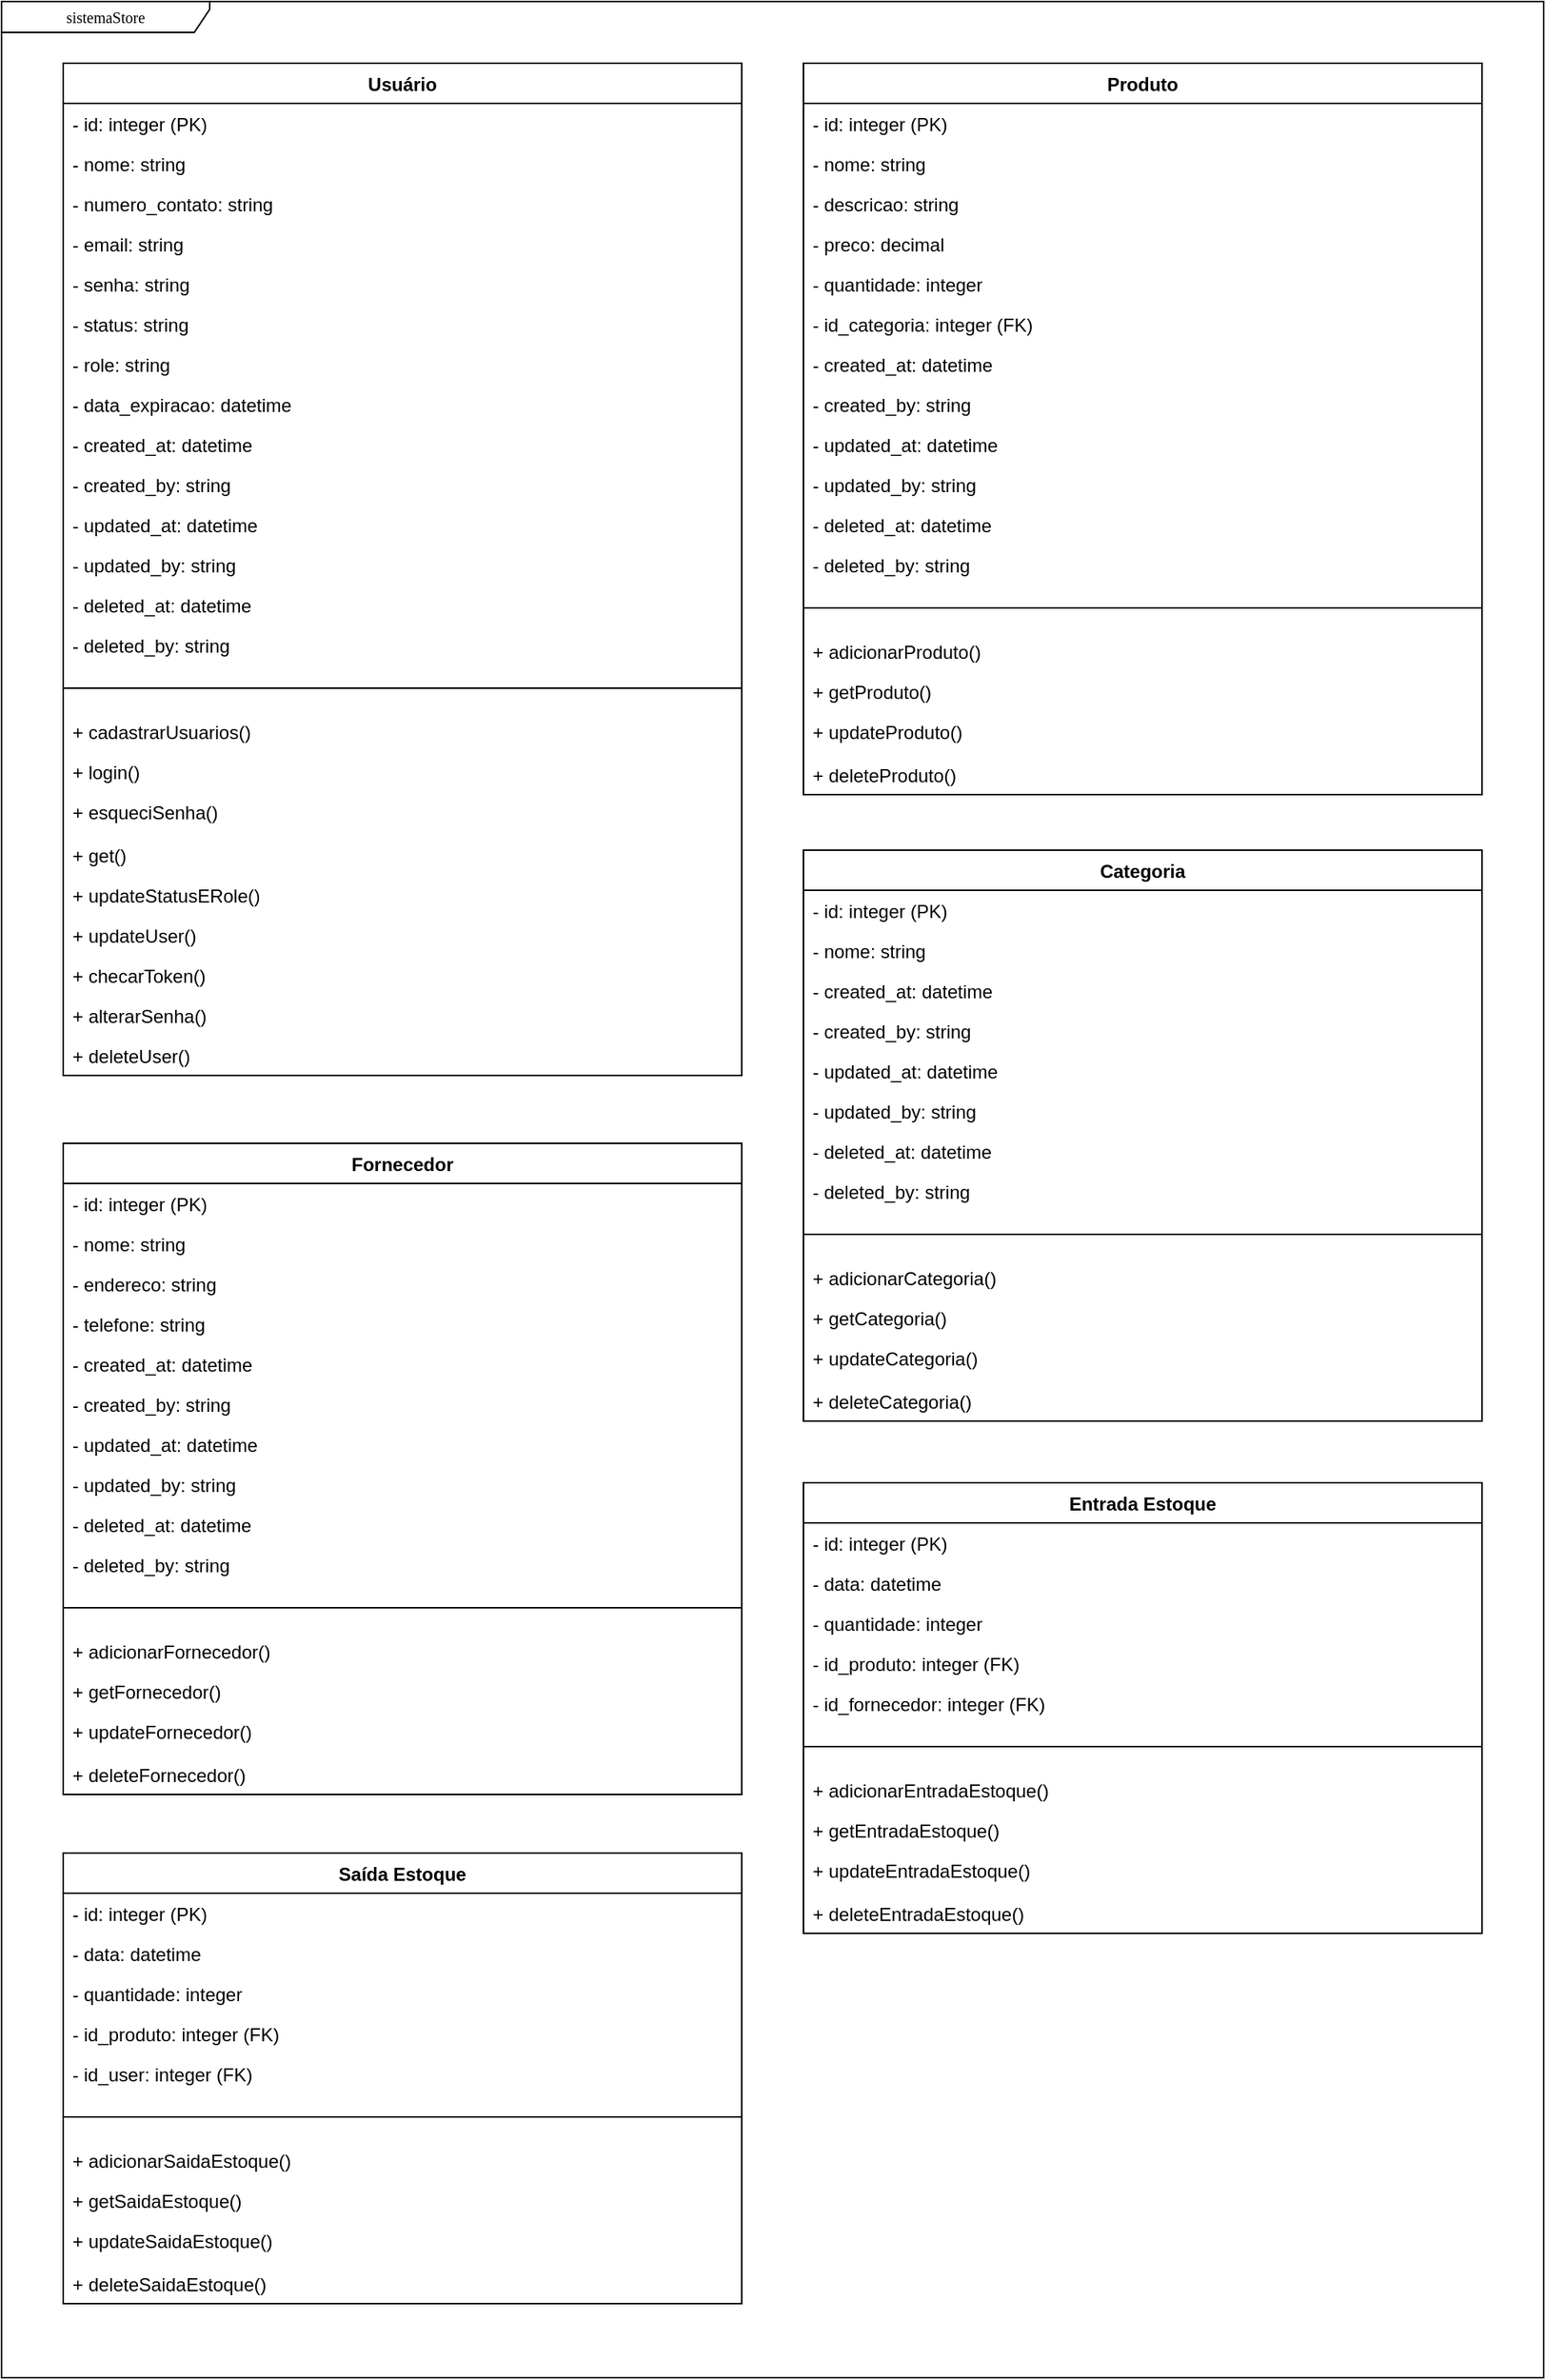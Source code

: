 <mxfile version="21.2.7" type="github">
  <diagram name="Page-1" id="e7e014a7-5840-1c2e-5031-d8a46d1fe8dd">
    <mxGraphModel dx="1354" dy="1571" grid="1" gridSize="10" guides="1" tooltips="1" connect="1" arrows="1" fold="1" page="1" pageScale="1" pageWidth="1169" pageHeight="826" background="none" math="0" shadow="0">
      <root>
        <mxCell id="0" />
        <mxCell id="1" parent="0" />
        <mxCell id="iTRQFy2choHZ9Wb9lK1U-41" value="sistemaStore" style="shape=umlFrame;whiteSpace=wrap;html=1;rounded=0;shadow=0;comic=0;labelBackgroundColor=none;strokeWidth=1;fontFamily=Verdana;fontSize=10;align=center;width=135;height=20;" vertex="1" parent="1">
          <mxGeometry x="80" y="-480" width="1000" height="1540" as="geometry" />
        </mxCell>
        <mxCell id="iTRQFy2choHZ9Wb9lK1U-77" value="Categoria" style="swimlane;fontStyle=1;align=center;verticalAlign=top;childLayout=stackLayout;horizontal=1;startSize=26;horizontalStack=0;resizeParent=1;resizeParentMax=0;resizeLast=0;collapsible=1;marginBottom=0;whiteSpace=wrap;html=1;" vertex="1" parent="1">
          <mxGeometry x="600" y="70" width="440" height="370" as="geometry" />
        </mxCell>
        <mxCell id="iTRQFy2choHZ9Wb9lK1U-78" value="- id: integer (PK)" style="text;html=1;strokeColor=none;fillColor=none;align=left;verticalAlign=top;spacingLeft=4;spacingRight=4;whiteSpace=wrap;overflow=hidden;rotatable=0;points=[[0,0.5],[1,0.5]];portConstraint=eastwest;" vertex="1" parent="iTRQFy2choHZ9Wb9lK1U-77">
          <mxGeometry y="26" width="440" height="26" as="geometry" />
        </mxCell>
        <mxCell id="iTRQFy2choHZ9Wb9lK1U-79" value="-&amp;nbsp;nome: string" style="text;html=1;strokeColor=none;fillColor=none;align=left;verticalAlign=top;spacingLeft=4;spacingRight=4;whiteSpace=wrap;overflow=hidden;rotatable=0;points=[[0,0.5],[1,0.5]];portConstraint=eastwest;" vertex="1" parent="iTRQFy2choHZ9Wb9lK1U-77">
          <mxGeometry y="52" width="440" height="26" as="geometry" />
        </mxCell>
        <mxCell id="iTRQFy2choHZ9Wb9lK1U-80" value="-&amp;nbsp;created_at: datetime" style="text;html=1;strokeColor=none;fillColor=none;align=left;verticalAlign=top;spacingLeft=4;spacingRight=4;whiteSpace=wrap;overflow=hidden;rotatable=0;points=[[0,0.5],[1,0.5]];portConstraint=eastwest;" vertex="1" parent="iTRQFy2choHZ9Wb9lK1U-77">
          <mxGeometry y="78" width="440" height="26" as="geometry" />
        </mxCell>
        <mxCell id="iTRQFy2choHZ9Wb9lK1U-81" value="-&amp;nbsp;created_by: string" style="text;html=1;strokeColor=none;fillColor=none;align=left;verticalAlign=top;spacingLeft=4;spacingRight=4;whiteSpace=wrap;overflow=hidden;rotatable=0;points=[[0,0.5],[1,0.5]];portConstraint=eastwest;" vertex="1" parent="iTRQFy2choHZ9Wb9lK1U-77">
          <mxGeometry y="104" width="440" height="26" as="geometry" />
        </mxCell>
        <mxCell id="iTRQFy2choHZ9Wb9lK1U-82" value="-&amp;nbsp;updated_at: datetime" style="text;html=1;strokeColor=none;fillColor=none;align=left;verticalAlign=top;spacingLeft=4;spacingRight=4;whiteSpace=wrap;overflow=hidden;rotatable=0;points=[[0,0.5],[1,0.5]];portConstraint=eastwest;" vertex="1" parent="iTRQFy2choHZ9Wb9lK1U-77">
          <mxGeometry y="130" width="440" height="26" as="geometry" />
        </mxCell>
        <mxCell id="iTRQFy2choHZ9Wb9lK1U-83" value="-&amp;nbsp;updated_by: string" style="text;html=1;strokeColor=none;fillColor=none;align=left;verticalAlign=top;spacingLeft=4;spacingRight=4;whiteSpace=wrap;overflow=hidden;rotatable=0;points=[[0,0.5],[1,0.5]];portConstraint=eastwest;" vertex="1" parent="iTRQFy2choHZ9Wb9lK1U-77">
          <mxGeometry y="156" width="440" height="26" as="geometry" />
        </mxCell>
        <mxCell id="iTRQFy2choHZ9Wb9lK1U-84" value="-&amp;nbsp;deleted_at: datetime" style="text;html=1;strokeColor=none;fillColor=none;align=left;verticalAlign=top;spacingLeft=4;spacingRight=4;whiteSpace=wrap;overflow=hidden;rotatable=0;points=[[0,0.5],[1,0.5]];portConstraint=eastwest;" vertex="1" parent="iTRQFy2choHZ9Wb9lK1U-77">
          <mxGeometry y="182" width="440" height="26" as="geometry" />
        </mxCell>
        <mxCell id="iTRQFy2choHZ9Wb9lK1U-85" value="-&amp;nbsp;deleted_by: string" style="text;html=1;strokeColor=none;fillColor=none;align=left;verticalAlign=top;spacingLeft=4;spacingRight=4;whiteSpace=wrap;overflow=hidden;rotatable=0;points=[[0,0.5],[1,0.5]];portConstraint=eastwest;" vertex="1" parent="iTRQFy2choHZ9Wb9lK1U-77">
          <mxGeometry y="208" width="440" height="26" as="geometry" />
        </mxCell>
        <mxCell id="iTRQFy2choHZ9Wb9lK1U-87" value="" style="line;strokeWidth=1;fillColor=none;align=left;verticalAlign=middle;spacingTop=-1;spacingLeft=3;spacingRight=3;rotatable=0;labelPosition=right;points=[];portConstraint=eastwest;strokeColor=inherit;" vertex="1" parent="iTRQFy2choHZ9Wb9lK1U-77">
          <mxGeometry y="234" width="440" height="30" as="geometry" />
        </mxCell>
        <mxCell id="iTRQFy2choHZ9Wb9lK1U-89" value="+ adicionarCategoria()" style="text;html=1;strokeColor=none;fillColor=none;align=left;verticalAlign=top;spacingLeft=4;spacingRight=4;whiteSpace=wrap;overflow=hidden;rotatable=0;points=[[0,0.5],[1,0.5]];portConstraint=eastwest;" vertex="1" parent="iTRQFy2choHZ9Wb9lK1U-77">
          <mxGeometry y="264" width="440" height="26" as="geometry" />
        </mxCell>
        <mxCell id="iTRQFy2choHZ9Wb9lK1U-90" value="+ getCategoria()" style="text;html=1;strokeColor=none;fillColor=none;align=left;verticalAlign=top;spacingLeft=4;spacingRight=4;whiteSpace=wrap;overflow=hidden;rotatable=0;points=[[0,0.5],[1,0.5]];portConstraint=eastwest;" vertex="1" parent="iTRQFy2choHZ9Wb9lK1U-77">
          <mxGeometry y="290" width="440" height="26" as="geometry" />
        </mxCell>
        <mxCell id="iTRQFy2choHZ9Wb9lK1U-91" value="+ updateCategoria()" style="text;html=1;strokeColor=none;fillColor=none;align=left;verticalAlign=top;spacingLeft=4;spacingRight=4;whiteSpace=wrap;overflow=hidden;rotatable=0;points=[[0,0.5],[1,0.5]];portConstraint=eastwest;" vertex="1" parent="iTRQFy2choHZ9Wb9lK1U-77">
          <mxGeometry y="316" width="440" height="28" as="geometry" />
        </mxCell>
        <mxCell id="iTRQFy2choHZ9Wb9lK1U-92" value="+ deleteCategoria()" style="text;html=1;strokeColor=none;fillColor=none;align=left;verticalAlign=top;spacingLeft=4;spacingRight=4;whiteSpace=wrap;overflow=hidden;rotatable=0;points=[[0,0.5],[1,0.5]];portConstraint=eastwest;" vertex="1" parent="iTRQFy2choHZ9Wb9lK1U-77">
          <mxGeometry y="344" width="440" height="26" as="geometry" />
        </mxCell>
        <mxCell id="iTRQFy2choHZ9Wb9lK1U-140" value="Produto" style="swimlane;fontStyle=1;align=center;verticalAlign=top;childLayout=stackLayout;horizontal=1;startSize=26;horizontalStack=0;resizeParent=1;resizeParentMax=0;resizeLast=0;collapsible=1;marginBottom=0;whiteSpace=wrap;html=1;" vertex="1" parent="1">
          <mxGeometry x="600" y="-440" width="440" height="474" as="geometry" />
        </mxCell>
        <mxCell id="iTRQFy2choHZ9Wb9lK1U-141" value="- id: integer (PK)" style="text;html=1;strokeColor=none;fillColor=none;align=left;verticalAlign=top;spacingLeft=4;spacingRight=4;whiteSpace=wrap;overflow=hidden;rotatable=0;points=[[0,0.5],[1,0.5]];portConstraint=eastwest;" vertex="1" parent="iTRQFy2choHZ9Wb9lK1U-140">
          <mxGeometry y="26" width="440" height="26" as="geometry" />
        </mxCell>
        <mxCell id="iTRQFy2choHZ9Wb9lK1U-142" value="-&amp;nbsp;nome: string" style="text;html=1;strokeColor=none;fillColor=none;align=left;verticalAlign=top;spacingLeft=4;spacingRight=4;whiteSpace=wrap;overflow=hidden;rotatable=0;points=[[0,0.5],[1,0.5]];portConstraint=eastwest;" vertex="1" parent="iTRQFy2choHZ9Wb9lK1U-140">
          <mxGeometry y="52" width="440" height="26" as="geometry" />
        </mxCell>
        <mxCell id="iTRQFy2choHZ9Wb9lK1U-154" value="- descricao: string" style="text;html=1;strokeColor=none;fillColor=none;align=left;verticalAlign=top;spacingLeft=4;spacingRight=4;whiteSpace=wrap;overflow=hidden;rotatable=0;points=[[0,0.5],[1,0.5]];portConstraint=eastwest;" vertex="1" parent="iTRQFy2choHZ9Wb9lK1U-140">
          <mxGeometry y="78" width="440" height="26" as="geometry" />
        </mxCell>
        <mxCell id="iTRQFy2choHZ9Wb9lK1U-155" value="- preco: decimal" style="text;html=1;strokeColor=none;fillColor=none;align=left;verticalAlign=top;spacingLeft=4;spacingRight=4;whiteSpace=wrap;overflow=hidden;rotatable=0;points=[[0,0.5],[1,0.5]];portConstraint=eastwest;" vertex="1" parent="iTRQFy2choHZ9Wb9lK1U-140">
          <mxGeometry y="104" width="440" height="26" as="geometry" />
        </mxCell>
        <mxCell id="iTRQFy2choHZ9Wb9lK1U-157" value="- quantidade: integer" style="text;html=1;strokeColor=none;fillColor=none;align=left;verticalAlign=top;spacingLeft=4;spacingRight=4;whiteSpace=wrap;overflow=hidden;rotatable=0;points=[[0,0.5],[1,0.5]];portConstraint=eastwest;" vertex="1" parent="iTRQFy2choHZ9Wb9lK1U-140">
          <mxGeometry y="130" width="440" height="26" as="geometry" />
        </mxCell>
        <mxCell id="iTRQFy2choHZ9Wb9lK1U-156" value="- id_categoria: integer (FK)" style="text;html=1;strokeColor=none;fillColor=none;align=left;verticalAlign=top;spacingLeft=4;spacingRight=4;whiteSpace=wrap;overflow=hidden;rotatable=0;points=[[0,0.5],[1,0.5]];portConstraint=eastwest;" vertex="1" parent="iTRQFy2choHZ9Wb9lK1U-140">
          <mxGeometry y="156" width="440" height="26" as="geometry" />
        </mxCell>
        <mxCell id="iTRQFy2choHZ9Wb9lK1U-143" value="-&amp;nbsp;created_at: datetime" style="text;html=1;strokeColor=none;fillColor=none;align=left;verticalAlign=top;spacingLeft=4;spacingRight=4;whiteSpace=wrap;overflow=hidden;rotatable=0;points=[[0,0.5],[1,0.5]];portConstraint=eastwest;" vertex="1" parent="iTRQFy2choHZ9Wb9lK1U-140">
          <mxGeometry y="182" width="440" height="26" as="geometry" />
        </mxCell>
        <mxCell id="iTRQFy2choHZ9Wb9lK1U-144" value="-&amp;nbsp;created_by: string" style="text;html=1;strokeColor=none;fillColor=none;align=left;verticalAlign=top;spacingLeft=4;spacingRight=4;whiteSpace=wrap;overflow=hidden;rotatable=0;points=[[0,0.5],[1,0.5]];portConstraint=eastwest;" vertex="1" parent="iTRQFy2choHZ9Wb9lK1U-140">
          <mxGeometry y="208" width="440" height="26" as="geometry" />
        </mxCell>
        <mxCell id="iTRQFy2choHZ9Wb9lK1U-145" value="-&amp;nbsp;updated_at: datetime" style="text;html=1;strokeColor=none;fillColor=none;align=left;verticalAlign=top;spacingLeft=4;spacingRight=4;whiteSpace=wrap;overflow=hidden;rotatable=0;points=[[0,0.5],[1,0.5]];portConstraint=eastwest;" vertex="1" parent="iTRQFy2choHZ9Wb9lK1U-140">
          <mxGeometry y="234" width="440" height="26" as="geometry" />
        </mxCell>
        <mxCell id="iTRQFy2choHZ9Wb9lK1U-146" value="-&amp;nbsp;updated_by: string" style="text;html=1;strokeColor=none;fillColor=none;align=left;verticalAlign=top;spacingLeft=4;spacingRight=4;whiteSpace=wrap;overflow=hidden;rotatable=0;points=[[0,0.5],[1,0.5]];portConstraint=eastwest;" vertex="1" parent="iTRQFy2choHZ9Wb9lK1U-140">
          <mxGeometry y="260" width="440" height="26" as="geometry" />
        </mxCell>
        <mxCell id="iTRQFy2choHZ9Wb9lK1U-147" value="-&amp;nbsp;deleted_at: datetime" style="text;html=1;strokeColor=none;fillColor=none;align=left;verticalAlign=top;spacingLeft=4;spacingRight=4;whiteSpace=wrap;overflow=hidden;rotatable=0;points=[[0,0.5],[1,0.5]];portConstraint=eastwest;" vertex="1" parent="iTRQFy2choHZ9Wb9lK1U-140">
          <mxGeometry y="286" width="440" height="26" as="geometry" />
        </mxCell>
        <mxCell id="iTRQFy2choHZ9Wb9lK1U-148" value="-&amp;nbsp;deleted_by: string" style="text;html=1;strokeColor=none;fillColor=none;align=left;verticalAlign=top;spacingLeft=4;spacingRight=4;whiteSpace=wrap;overflow=hidden;rotatable=0;points=[[0,0.5],[1,0.5]];portConstraint=eastwest;" vertex="1" parent="iTRQFy2choHZ9Wb9lK1U-140">
          <mxGeometry y="312" width="440" height="26" as="geometry" />
        </mxCell>
        <mxCell id="iTRQFy2choHZ9Wb9lK1U-149" value="" style="line;strokeWidth=1;fillColor=none;align=left;verticalAlign=middle;spacingTop=-1;spacingLeft=3;spacingRight=3;rotatable=0;labelPosition=right;points=[];portConstraint=eastwest;strokeColor=inherit;" vertex="1" parent="iTRQFy2choHZ9Wb9lK1U-140">
          <mxGeometry y="338" width="440" height="30" as="geometry" />
        </mxCell>
        <mxCell id="iTRQFy2choHZ9Wb9lK1U-150" value="+ adicionarProduto()" style="text;html=1;strokeColor=none;fillColor=none;align=left;verticalAlign=top;spacingLeft=4;spacingRight=4;whiteSpace=wrap;overflow=hidden;rotatable=0;points=[[0,0.5],[1,0.5]];portConstraint=eastwest;" vertex="1" parent="iTRQFy2choHZ9Wb9lK1U-140">
          <mxGeometry y="368" width="440" height="26" as="geometry" />
        </mxCell>
        <mxCell id="iTRQFy2choHZ9Wb9lK1U-151" value="+ getProduto()" style="text;html=1;strokeColor=none;fillColor=none;align=left;verticalAlign=top;spacingLeft=4;spacingRight=4;whiteSpace=wrap;overflow=hidden;rotatable=0;points=[[0,0.5],[1,0.5]];portConstraint=eastwest;" vertex="1" parent="iTRQFy2choHZ9Wb9lK1U-140">
          <mxGeometry y="394" width="440" height="26" as="geometry" />
        </mxCell>
        <mxCell id="iTRQFy2choHZ9Wb9lK1U-152" value="+ updateProduto()" style="text;html=1;strokeColor=none;fillColor=none;align=left;verticalAlign=top;spacingLeft=4;spacingRight=4;whiteSpace=wrap;overflow=hidden;rotatable=0;points=[[0,0.5],[1,0.5]];portConstraint=eastwest;" vertex="1" parent="iTRQFy2choHZ9Wb9lK1U-140">
          <mxGeometry y="420" width="440" height="28" as="geometry" />
        </mxCell>
        <mxCell id="iTRQFy2choHZ9Wb9lK1U-153" value="+ deleteProduto()" style="text;html=1;strokeColor=none;fillColor=none;align=left;verticalAlign=top;spacingLeft=4;spacingRight=4;whiteSpace=wrap;overflow=hidden;rotatable=0;points=[[0,0.5],[1,0.5]];portConstraint=eastwest;" vertex="1" parent="iTRQFy2choHZ9Wb9lK1U-140">
          <mxGeometry y="448" width="440" height="26" as="geometry" />
        </mxCell>
        <mxCell id="iTRQFy2choHZ9Wb9lK1U-158" value="Usuário" style="swimlane;fontStyle=1;align=center;verticalAlign=top;childLayout=stackLayout;horizontal=1;startSize=26;horizontalStack=0;resizeParent=1;resizeParentMax=0;resizeLast=0;collapsible=1;marginBottom=0;whiteSpace=wrap;html=1;" vertex="1" parent="1">
          <mxGeometry x="120" y="-440" width="440" height="656" as="geometry" />
        </mxCell>
        <mxCell id="iTRQFy2choHZ9Wb9lK1U-159" value="- id: integer (PK)" style="text;html=1;strokeColor=none;fillColor=none;align=left;verticalAlign=top;spacingLeft=4;spacingRight=4;whiteSpace=wrap;overflow=hidden;rotatable=0;points=[[0,0.5],[1,0.5]];portConstraint=eastwest;" vertex="1" parent="iTRQFy2choHZ9Wb9lK1U-158">
          <mxGeometry y="26" width="440" height="26" as="geometry" />
        </mxCell>
        <mxCell id="iTRQFy2choHZ9Wb9lK1U-160" value="-&amp;nbsp;nome: string" style="text;html=1;strokeColor=none;fillColor=none;align=left;verticalAlign=top;spacingLeft=4;spacingRight=4;whiteSpace=wrap;overflow=hidden;rotatable=0;points=[[0,0.5],[1,0.5]];portConstraint=eastwest;" vertex="1" parent="iTRQFy2choHZ9Wb9lK1U-158">
          <mxGeometry y="52" width="440" height="26" as="geometry" />
        </mxCell>
        <mxCell id="iTRQFy2choHZ9Wb9lK1U-161" value="-&amp;nbsp;numero_contato&lt;span style=&quot;background-color: initial;&quot;&gt;: string&lt;/span&gt;" style="text;html=1;strokeColor=none;fillColor=none;align=left;verticalAlign=top;spacingLeft=4;spacingRight=4;whiteSpace=wrap;overflow=hidden;rotatable=0;points=[[0,0.5],[1,0.5]];portConstraint=eastwest;" vertex="1" parent="iTRQFy2choHZ9Wb9lK1U-158">
          <mxGeometry y="78" width="440" height="26" as="geometry" />
        </mxCell>
        <mxCell id="iTRQFy2choHZ9Wb9lK1U-163" value="-&amp;nbsp;email&lt;span style=&quot;background-color: initial;&quot;&gt;: string&lt;/span&gt;" style="text;html=1;strokeColor=none;fillColor=none;align=left;verticalAlign=top;spacingLeft=4;spacingRight=4;whiteSpace=wrap;overflow=hidden;rotatable=0;points=[[0,0.5],[1,0.5]];portConstraint=eastwest;" vertex="1" parent="iTRQFy2choHZ9Wb9lK1U-158">
          <mxGeometry y="104" width="440" height="26" as="geometry" />
        </mxCell>
        <mxCell id="iTRQFy2choHZ9Wb9lK1U-164" value="-&amp;nbsp;senha&lt;span style=&quot;background-color: initial;&quot;&gt;: string&lt;/span&gt;" style="text;html=1;strokeColor=none;fillColor=none;align=left;verticalAlign=top;spacingLeft=4;spacingRight=4;whiteSpace=wrap;overflow=hidden;rotatable=0;points=[[0,0.5],[1,0.5]];portConstraint=eastwest;" vertex="1" parent="iTRQFy2choHZ9Wb9lK1U-158">
          <mxGeometry y="130" width="440" height="26" as="geometry" />
        </mxCell>
        <mxCell id="iTRQFy2choHZ9Wb9lK1U-176" value="-&amp;nbsp;status&lt;span style=&quot;background-color: initial;&quot;&gt;: string&lt;/span&gt;" style="text;html=1;strokeColor=none;fillColor=none;align=left;verticalAlign=top;spacingLeft=4;spacingRight=4;whiteSpace=wrap;overflow=hidden;rotatable=0;points=[[0,0.5],[1,0.5]];portConstraint=eastwest;" vertex="1" parent="iTRQFy2choHZ9Wb9lK1U-158">
          <mxGeometry y="156" width="440" height="26" as="geometry" />
        </mxCell>
        <mxCell id="iTRQFy2choHZ9Wb9lK1U-177" value="- role&lt;span style=&quot;background-color: initial;&quot;&gt;: string&lt;/span&gt;" style="text;html=1;strokeColor=none;fillColor=none;align=left;verticalAlign=top;spacingLeft=4;spacingRight=4;whiteSpace=wrap;overflow=hidden;rotatable=0;points=[[0,0.5],[1,0.5]];portConstraint=eastwest;" vertex="1" parent="iTRQFy2choHZ9Wb9lK1U-158">
          <mxGeometry y="182" width="440" height="26" as="geometry" />
        </mxCell>
        <mxCell id="iTRQFy2choHZ9Wb9lK1U-178" value="- data_expiracao&lt;span style=&quot;background-color: initial;&quot;&gt;: datetime&lt;/span&gt;" style="text;html=1;strokeColor=none;fillColor=none;align=left;verticalAlign=top;spacingLeft=4;spacingRight=4;whiteSpace=wrap;overflow=hidden;rotatable=0;points=[[0,0.5],[1,0.5]];portConstraint=eastwest;" vertex="1" parent="iTRQFy2choHZ9Wb9lK1U-158">
          <mxGeometry y="208" width="440" height="26" as="geometry" />
        </mxCell>
        <mxCell id="iTRQFy2choHZ9Wb9lK1U-165" value="-&amp;nbsp;created_at: datetime" style="text;html=1;strokeColor=none;fillColor=none;align=left;verticalAlign=top;spacingLeft=4;spacingRight=4;whiteSpace=wrap;overflow=hidden;rotatable=0;points=[[0,0.5],[1,0.5]];portConstraint=eastwest;" vertex="1" parent="iTRQFy2choHZ9Wb9lK1U-158">
          <mxGeometry y="234" width="440" height="26" as="geometry" />
        </mxCell>
        <mxCell id="iTRQFy2choHZ9Wb9lK1U-166" value="-&amp;nbsp;created_by: string" style="text;html=1;strokeColor=none;fillColor=none;align=left;verticalAlign=top;spacingLeft=4;spacingRight=4;whiteSpace=wrap;overflow=hidden;rotatable=0;points=[[0,0.5],[1,0.5]];portConstraint=eastwest;" vertex="1" parent="iTRQFy2choHZ9Wb9lK1U-158">
          <mxGeometry y="260" width="440" height="26" as="geometry" />
        </mxCell>
        <mxCell id="iTRQFy2choHZ9Wb9lK1U-167" value="-&amp;nbsp;updated_at: datetime" style="text;html=1;strokeColor=none;fillColor=none;align=left;verticalAlign=top;spacingLeft=4;spacingRight=4;whiteSpace=wrap;overflow=hidden;rotatable=0;points=[[0,0.5],[1,0.5]];portConstraint=eastwest;" vertex="1" parent="iTRQFy2choHZ9Wb9lK1U-158">
          <mxGeometry y="286" width="440" height="26" as="geometry" />
        </mxCell>
        <mxCell id="iTRQFy2choHZ9Wb9lK1U-168" value="-&amp;nbsp;updated_by: string" style="text;html=1;strokeColor=none;fillColor=none;align=left;verticalAlign=top;spacingLeft=4;spacingRight=4;whiteSpace=wrap;overflow=hidden;rotatable=0;points=[[0,0.5],[1,0.5]];portConstraint=eastwest;" vertex="1" parent="iTRQFy2choHZ9Wb9lK1U-158">
          <mxGeometry y="312" width="440" height="26" as="geometry" />
        </mxCell>
        <mxCell id="iTRQFy2choHZ9Wb9lK1U-169" value="-&amp;nbsp;deleted_at: datetime" style="text;html=1;strokeColor=none;fillColor=none;align=left;verticalAlign=top;spacingLeft=4;spacingRight=4;whiteSpace=wrap;overflow=hidden;rotatable=0;points=[[0,0.5],[1,0.5]];portConstraint=eastwest;" vertex="1" parent="iTRQFy2choHZ9Wb9lK1U-158">
          <mxGeometry y="338" width="440" height="26" as="geometry" />
        </mxCell>
        <mxCell id="iTRQFy2choHZ9Wb9lK1U-170" value="-&amp;nbsp;deleted_by: string" style="text;html=1;strokeColor=none;fillColor=none;align=left;verticalAlign=top;spacingLeft=4;spacingRight=4;whiteSpace=wrap;overflow=hidden;rotatable=0;points=[[0,0.5],[1,0.5]];portConstraint=eastwest;" vertex="1" parent="iTRQFy2choHZ9Wb9lK1U-158">
          <mxGeometry y="364" width="440" height="26" as="geometry" />
        </mxCell>
        <mxCell id="iTRQFy2choHZ9Wb9lK1U-171" value="" style="line;strokeWidth=1;fillColor=none;align=left;verticalAlign=middle;spacingTop=-1;spacingLeft=3;spacingRight=3;rotatable=0;labelPosition=right;points=[];portConstraint=eastwest;strokeColor=inherit;" vertex="1" parent="iTRQFy2choHZ9Wb9lK1U-158">
          <mxGeometry y="390" width="440" height="30" as="geometry" />
        </mxCell>
        <mxCell id="iTRQFy2choHZ9Wb9lK1U-172" value="+&amp;nbsp;cadastrarUsuarios&lt;span style=&quot;background-color: initial;&quot;&gt;()&lt;/span&gt;" style="text;html=1;strokeColor=none;fillColor=none;align=left;verticalAlign=top;spacingLeft=4;spacingRight=4;whiteSpace=wrap;overflow=hidden;rotatable=0;points=[[0,0.5],[1,0.5]];portConstraint=eastwest;" vertex="1" parent="iTRQFy2choHZ9Wb9lK1U-158">
          <mxGeometry y="420" width="440" height="26" as="geometry" />
        </mxCell>
        <mxCell id="iTRQFy2choHZ9Wb9lK1U-173" value="+&amp;nbsp;login&lt;span style=&quot;background-color: initial;&quot;&gt;()&lt;/span&gt;" style="text;html=1;strokeColor=none;fillColor=none;align=left;verticalAlign=top;spacingLeft=4;spacingRight=4;whiteSpace=wrap;overflow=hidden;rotatable=0;points=[[0,0.5],[1,0.5]];portConstraint=eastwest;" vertex="1" parent="iTRQFy2choHZ9Wb9lK1U-158">
          <mxGeometry y="446" width="440" height="26" as="geometry" />
        </mxCell>
        <mxCell id="iTRQFy2choHZ9Wb9lK1U-174" value="+&amp;nbsp;esqueciSenha&lt;span style=&quot;background-color: initial;&quot;&gt;()&lt;/span&gt;" style="text;html=1;strokeColor=none;fillColor=none;align=left;verticalAlign=top;spacingLeft=4;spacingRight=4;whiteSpace=wrap;overflow=hidden;rotatable=0;points=[[0,0.5],[1,0.5]];portConstraint=eastwest;" vertex="1" parent="iTRQFy2choHZ9Wb9lK1U-158">
          <mxGeometry y="472" width="440" height="28" as="geometry" />
        </mxCell>
        <mxCell id="iTRQFy2choHZ9Wb9lK1U-180" value="+&amp;nbsp;get&lt;span style=&quot;background-color: initial;&quot;&gt;()&lt;/span&gt;" style="text;html=1;strokeColor=none;fillColor=none;align=left;verticalAlign=top;spacingLeft=4;spacingRight=4;whiteSpace=wrap;overflow=hidden;rotatable=0;points=[[0,0.5],[1,0.5]];portConstraint=eastwest;" vertex="1" parent="iTRQFy2choHZ9Wb9lK1U-158">
          <mxGeometry y="500" width="440" height="26" as="geometry" />
        </mxCell>
        <mxCell id="iTRQFy2choHZ9Wb9lK1U-181" value="+&amp;nbsp;updateStatusERole&lt;span style=&quot;background-color: initial;&quot;&gt;()&lt;/span&gt;" style="text;html=1;strokeColor=none;fillColor=none;align=left;verticalAlign=top;spacingLeft=4;spacingRight=4;whiteSpace=wrap;overflow=hidden;rotatable=0;points=[[0,0.5],[1,0.5]];portConstraint=eastwest;" vertex="1" parent="iTRQFy2choHZ9Wb9lK1U-158">
          <mxGeometry y="526" width="440" height="26" as="geometry" />
        </mxCell>
        <mxCell id="iTRQFy2choHZ9Wb9lK1U-182" value="+&amp;nbsp;updateUser&lt;span style=&quot;background-color: initial;&quot;&gt;()&lt;/span&gt;" style="text;html=1;strokeColor=none;fillColor=none;align=left;verticalAlign=top;spacingLeft=4;spacingRight=4;whiteSpace=wrap;overflow=hidden;rotatable=0;points=[[0,0.5],[1,0.5]];portConstraint=eastwest;" vertex="1" parent="iTRQFy2choHZ9Wb9lK1U-158">
          <mxGeometry y="552" width="440" height="26" as="geometry" />
        </mxCell>
        <mxCell id="iTRQFy2choHZ9Wb9lK1U-183" value="+&amp;nbsp;checarToken&lt;span style=&quot;background-color: initial;&quot;&gt;()&lt;/span&gt;" style="text;html=1;strokeColor=none;fillColor=none;align=left;verticalAlign=top;spacingLeft=4;spacingRight=4;whiteSpace=wrap;overflow=hidden;rotatable=0;points=[[0,0.5],[1,0.5]];portConstraint=eastwest;" vertex="1" parent="iTRQFy2choHZ9Wb9lK1U-158">
          <mxGeometry y="578" width="440" height="26" as="geometry" />
        </mxCell>
        <mxCell id="iTRQFy2choHZ9Wb9lK1U-179" value="+&amp;nbsp;alterarSenha&lt;span style=&quot;background-color: initial;&quot;&gt;()&lt;/span&gt;" style="text;html=1;strokeColor=none;fillColor=none;align=left;verticalAlign=top;spacingLeft=4;spacingRight=4;whiteSpace=wrap;overflow=hidden;rotatable=0;points=[[0,0.5],[1,0.5]];portConstraint=eastwest;" vertex="1" parent="iTRQFy2choHZ9Wb9lK1U-158">
          <mxGeometry y="604" width="440" height="26" as="geometry" />
        </mxCell>
        <mxCell id="iTRQFy2choHZ9Wb9lK1U-175" value="+&amp;nbsp;deleteUser&lt;span style=&quot;background-color: initial;&quot;&gt;()&lt;/span&gt;" style="text;html=1;strokeColor=none;fillColor=none;align=left;verticalAlign=top;spacingLeft=4;spacingRight=4;whiteSpace=wrap;overflow=hidden;rotatable=0;points=[[0,0.5],[1,0.5]];portConstraint=eastwest;" vertex="1" parent="iTRQFy2choHZ9Wb9lK1U-158">
          <mxGeometry y="630" width="440" height="26" as="geometry" />
        </mxCell>
        <mxCell id="iTRQFy2choHZ9Wb9lK1U-187" value="Fornecedor" style="swimlane;fontStyle=1;align=center;verticalAlign=top;childLayout=stackLayout;horizontal=1;startSize=26;horizontalStack=0;resizeParent=1;resizeParentMax=0;resizeLast=0;collapsible=1;marginBottom=0;whiteSpace=wrap;html=1;" vertex="1" parent="1">
          <mxGeometry x="120" y="260" width="440" height="422" as="geometry" />
        </mxCell>
        <mxCell id="iTRQFy2choHZ9Wb9lK1U-188" value="- id: integer (PK)" style="text;html=1;strokeColor=none;fillColor=none;align=left;verticalAlign=top;spacingLeft=4;spacingRight=4;whiteSpace=wrap;overflow=hidden;rotatable=0;points=[[0,0.5],[1,0.5]];portConstraint=eastwest;" vertex="1" parent="iTRQFy2choHZ9Wb9lK1U-187">
          <mxGeometry y="26" width="440" height="26" as="geometry" />
        </mxCell>
        <mxCell id="iTRQFy2choHZ9Wb9lK1U-189" value="-&amp;nbsp;nome: string" style="text;html=1;strokeColor=none;fillColor=none;align=left;verticalAlign=top;spacingLeft=4;spacingRight=4;whiteSpace=wrap;overflow=hidden;rotatable=0;points=[[0,0.5],[1,0.5]];portConstraint=eastwest;" vertex="1" parent="iTRQFy2choHZ9Wb9lK1U-187">
          <mxGeometry y="52" width="440" height="26" as="geometry" />
        </mxCell>
        <mxCell id="iTRQFy2choHZ9Wb9lK1U-190" value="- endereco: string" style="text;html=1;strokeColor=none;fillColor=none;align=left;verticalAlign=top;spacingLeft=4;spacingRight=4;whiteSpace=wrap;overflow=hidden;rotatable=0;points=[[0,0.5],[1,0.5]];portConstraint=eastwest;" vertex="1" parent="iTRQFy2choHZ9Wb9lK1U-187">
          <mxGeometry y="78" width="440" height="26" as="geometry" />
        </mxCell>
        <mxCell id="iTRQFy2choHZ9Wb9lK1U-191" value="- telefone: string" style="text;html=1;strokeColor=none;fillColor=none;align=left;verticalAlign=top;spacingLeft=4;spacingRight=4;whiteSpace=wrap;overflow=hidden;rotatable=0;points=[[0,0.5],[1,0.5]];portConstraint=eastwest;" vertex="1" parent="iTRQFy2choHZ9Wb9lK1U-187">
          <mxGeometry y="104" width="440" height="26" as="geometry" />
        </mxCell>
        <mxCell id="iTRQFy2choHZ9Wb9lK1U-192" value="-&amp;nbsp;created_at: datetime" style="text;html=1;strokeColor=none;fillColor=none;align=left;verticalAlign=top;spacingLeft=4;spacingRight=4;whiteSpace=wrap;overflow=hidden;rotatable=0;points=[[0,0.5],[1,0.5]];portConstraint=eastwest;" vertex="1" parent="iTRQFy2choHZ9Wb9lK1U-187">
          <mxGeometry y="130" width="440" height="26" as="geometry" />
        </mxCell>
        <mxCell id="iTRQFy2choHZ9Wb9lK1U-193" value="-&amp;nbsp;created_by: string" style="text;html=1;strokeColor=none;fillColor=none;align=left;verticalAlign=top;spacingLeft=4;spacingRight=4;whiteSpace=wrap;overflow=hidden;rotatable=0;points=[[0,0.5],[1,0.5]];portConstraint=eastwest;" vertex="1" parent="iTRQFy2choHZ9Wb9lK1U-187">
          <mxGeometry y="156" width="440" height="26" as="geometry" />
        </mxCell>
        <mxCell id="iTRQFy2choHZ9Wb9lK1U-194" value="-&amp;nbsp;updated_at: datetime" style="text;html=1;strokeColor=none;fillColor=none;align=left;verticalAlign=top;spacingLeft=4;spacingRight=4;whiteSpace=wrap;overflow=hidden;rotatable=0;points=[[0,0.5],[1,0.5]];portConstraint=eastwest;" vertex="1" parent="iTRQFy2choHZ9Wb9lK1U-187">
          <mxGeometry y="182" width="440" height="26" as="geometry" />
        </mxCell>
        <mxCell id="iTRQFy2choHZ9Wb9lK1U-195" value="-&amp;nbsp;updated_by: string" style="text;html=1;strokeColor=none;fillColor=none;align=left;verticalAlign=top;spacingLeft=4;spacingRight=4;whiteSpace=wrap;overflow=hidden;rotatable=0;points=[[0,0.5],[1,0.5]];portConstraint=eastwest;" vertex="1" parent="iTRQFy2choHZ9Wb9lK1U-187">
          <mxGeometry y="208" width="440" height="26" as="geometry" />
        </mxCell>
        <mxCell id="iTRQFy2choHZ9Wb9lK1U-196" value="-&amp;nbsp;deleted_at: datetime" style="text;html=1;strokeColor=none;fillColor=none;align=left;verticalAlign=top;spacingLeft=4;spacingRight=4;whiteSpace=wrap;overflow=hidden;rotatable=0;points=[[0,0.5],[1,0.5]];portConstraint=eastwest;" vertex="1" parent="iTRQFy2choHZ9Wb9lK1U-187">
          <mxGeometry y="234" width="440" height="26" as="geometry" />
        </mxCell>
        <mxCell id="iTRQFy2choHZ9Wb9lK1U-197" value="-&amp;nbsp;deleted_by: string" style="text;html=1;strokeColor=none;fillColor=none;align=left;verticalAlign=top;spacingLeft=4;spacingRight=4;whiteSpace=wrap;overflow=hidden;rotatable=0;points=[[0,0.5],[1,0.5]];portConstraint=eastwest;" vertex="1" parent="iTRQFy2choHZ9Wb9lK1U-187">
          <mxGeometry y="260" width="440" height="26" as="geometry" />
        </mxCell>
        <mxCell id="iTRQFy2choHZ9Wb9lK1U-198" value="" style="line;strokeWidth=1;fillColor=none;align=left;verticalAlign=middle;spacingTop=-1;spacingLeft=3;spacingRight=3;rotatable=0;labelPosition=right;points=[];portConstraint=eastwest;strokeColor=inherit;" vertex="1" parent="iTRQFy2choHZ9Wb9lK1U-187">
          <mxGeometry y="286" width="440" height="30" as="geometry" />
        </mxCell>
        <mxCell id="iTRQFy2choHZ9Wb9lK1U-199" value="+ adicionarFornecedor()" style="text;html=1;strokeColor=none;fillColor=none;align=left;verticalAlign=top;spacingLeft=4;spacingRight=4;whiteSpace=wrap;overflow=hidden;rotatable=0;points=[[0,0.5],[1,0.5]];portConstraint=eastwest;" vertex="1" parent="iTRQFy2choHZ9Wb9lK1U-187">
          <mxGeometry y="316" width="440" height="26" as="geometry" />
        </mxCell>
        <mxCell id="iTRQFy2choHZ9Wb9lK1U-200" value="+ getFornecedor()" style="text;html=1;strokeColor=none;fillColor=none;align=left;verticalAlign=top;spacingLeft=4;spacingRight=4;whiteSpace=wrap;overflow=hidden;rotatable=0;points=[[0,0.5],[1,0.5]];portConstraint=eastwest;" vertex="1" parent="iTRQFy2choHZ9Wb9lK1U-187">
          <mxGeometry y="342" width="440" height="26" as="geometry" />
        </mxCell>
        <mxCell id="iTRQFy2choHZ9Wb9lK1U-201" value="+ updateFornecedor()" style="text;html=1;strokeColor=none;fillColor=none;align=left;verticalAlign=top;spacingLeft=4;spacingRight=4;whiteSpace=wrap;overflow=hidden;rotatable=0;points=[[0,0.5],[1,0.5]];portConstraint=eastwest;" vertex="1" parent="iTRQFy2choHZ9Wb9lK1U-187">
          <mxGeometry y="368" width="440" height="28" as="geometry" />
        </mxCell>
        <mxCell id="iTRQFy2choHZ9Wb9lK1U-202" value="+ deleteFornecedor()" style="text;html=1;strokeColor=none;fillColor=none;align=left;verticalAlign=top;spacingLeft=4;spacingRight=4;whiteSpace=wrap;overflow=hidden;rotatable=0;points=[[0,0.5],[1,0.5]];portConstraint=eastwest;" vertex="1" parent="iTRQFy2choHZ9Wb9lK1U-187">
          <mxGeometry y="396" width="440" height="26" as="geometry" />
        </mxCell>
        <mxCell id="iTRQFy2choHZ9Wb9lK1U-203" value="Entrada Estoque" style="swimlane;fontStyle=1;align=center;verticalAlign=top;childLayout=stackLayout;horizontal=1;startSize=26;horizontalStack=0;resizeParent=1;resizeParentMax=0;resizeLast=0;collapsible=1;marginBottom=0;whiteSpace=wrap;html=1;" vertex="1" parent="1">
          <mxGeometry x="600" y="480" width="440" height="292" as="geometry" />
        </mxCell>
        <mxCell id="iTRQFy2choHZ9Wb9lK1U-204" value="- id: integer (PK)" style="text;html=1;strokeColor=none;fillColor=none;align=left;verticalAlign=top;spacingLeft=4;spacingRight=4;whiteSpace=wrap;overflow=hidden;rotatable=0;points=[[0,0.5],[1,0.5]];portConstraint=eastwest;" vertex="1" parent="iTRQFy2choHZ9Wb9lK1U-203">
          <mxGeometry y="26" width="440" height="26" as="geometry" />
        </mxCell>
        <mxCell id="iTRQFy2choHZ9Wb9lK1U-205" value="- data: datetime" style="text;html=1;strokeColor=none;fillColor=none;align=left;verticalAlign=top;spacingLeft=4;spacingRight=4;whiteSpace=wrap;overflow=hidden;rotatable=0;points=[[0,0.5],[1,0.5]];portConstraint=eastwest;" vertex="1" parent="iTRQFy2choHZ9Wb9lK1U-203">
          <mxGeometry y="52" width="440" height="26" as="geometry" />
        </mxCell>
        <mxCell id="iTRQFy2choHZ9Wb9lK1U-206" value="- quantidade: integer" style="text;html=1;strokeColor=none;fillColor=none;align=left;verticalAlign=top;spacingLeft=4;spacingRight=4;whiteSpace=wrap;overflow=hidden;rotatable=0;points=[[0,0.5],[1,0.5]];portConstraint=eastwest;" vertex="1" parent="iTRQFy2choHZ9Wb9lK1U-203">
          <mxGeometry y="78" width="440" height="26" as="geometry" />
        </mxCell>
        <mxCell id="iTRQFy2choHZ9Wb9lK1U-235" value="- id_produto: integer (FK)" style="text;html=1;strokeColor=none;fillColor=none;align=left;verticalAlign=top;spacingLeft=4;spacingRight=4;whiteSpace=wrap;overflow=hidden;rotatable=0;points=[[0,0.5],[1,0.5]];portConstraint=eastwest;" vertex="1" parent="iTRQFy2choHZ9Wb9lK1U-203">
          <mxGeometry y="104" width="440" height="26" as="geometry" />
        </mxCell>
        <mxCell id="iTRQFy2choHZ9Wb9lK1U-236" value="- id_fornecedor: integer (FK)" style="text;html=1;strokeColor=none;fillColor=none;align=left;verticalAlign=top;spacingLeft=4;spacingRight=4;whiteSpace=wrap;overflow=hidden;rotatable=0;points=[[0,0.5],[1,0.5]];portConstraint=eastwest;" vertex="1" parent="iTRQFy2choHZ9Wb9lK1U-203">
          <mxGeometry y="130" width="440" height="26" as="geometry" />
        </mxCell>
        <mxCell id="iTRQFy2choHZ9Wb9lK1U-214" value="" style="line;strokeWidth=1;fillColor=none;align=left;verticalAlign=middle;spacingTop=-1;spacingLeft=3;spacingRight=3;rotatable=0;labelPosition=right;points=[];portConstraint=eastwest;strokeColor=inherit;" vertex="1" parent="iTRQFy2choHZ9Wb9lK1U-203">
          <mxGeometry y="156" width="440" height="30" as="geometry" />
        </mxCell>
        <mxCell id="iTRQFy2choHZ9Wb9lK1U-215" value="+ adicionarEntradaEstoque()" style="text;html=1;strokeColor=none;fillColor=none;align=left;verticalAlign=top;spacingLeft=4;spacingRight=4;whiteSpace=wrap;overflow=hidden;rotatable=0;points=[[0,0.5],[1,0.5]];portConstraint=eastwest;" vertex="1" parent="iTRQFy2choHZ9Wb9lK1U-203">
          <mxGeometry y="186" width="440" height="26" as="geometry" />
        </mxCell>
        <mxCell id="iTRQFy2choHZ9Wb9lK1U-216" value="+ getEntradaEstoque()" style="text;html=1;strokeColor=none;fillColor=none;align=left;verticalAlign=top;spacingLeft=4;spacingRight=4;whiteSpace=wrap;overflow=hidden;rotatable=0;points=[[0,0.5],[1,0.5]];portConstraint=eastwest;" vertex="1" parent="iTRQFy2choHZ9Wb9lK1U-203">
          <mxGeometry y="212" width="440" height="26" as="geometry" />
        </mxCell>
        <mxCell id="iTRQFy2choHZ9Wb9lK1U-217" value="+ updateEntradaEstoque()" style="text;html=1;strokeColor=none;fillColor=none;align=left;verticalAlign=top;spacingLeft=4;spacingRight=4;whiteSpace=wrap;overflow=hidden;rotatable=0;points=[[0,0.5],[1,0.5]];portConstraint=eastwest;" vertex="1" parent="iTRQFy2choHZ9Wb9lK1U-203">
          <mxGeometry y="238" width="440" height="28" as="geometry" />
        </mxCell>
        <mxCell id="iTRQFy2choHZ9Wb9lK1U-218" value="+ deleteEntradaEstoque()" style="text;html=1;strokeColor=none;fillColor=none;align=left;verticalAlign=top;spacingLeft=4;spacingRight=4;whiteSpace=wrap;overflow=hidden;rotatable=0;points=[[0,0.5],[1,0.5]];portConstraint=eastwest;" vertex="1" parent="iTRQFy2choHZ9Wb9lK1U-203">
          <mxGeometry y="266" width="440" height="26" as="geometry" />
        </mxCell>
        <mxCell id="iTRQFy2choHZ9Wb9lK1U-237" value="Saída Estoque" style="swimlane;fontStyle=1;align=center;verticalAlign=top;childLayout=stackLayout;horizontal=1;startSize=26;horizontalStack=0;resizeParent=1;resizeParentMax=0;resizeLast=0;collapsible=1;marginBottom=0;whiteSpace=wrap;html=1;" vertex="1" parent="1">
          <mxGeometry x="120" y="720" width="440" height="292" as="geometry" />
        </mxCell>
        <mxCell id="iTRQFy2choHZ9Wb9lK1U-238" value="- id: integer (PK)" style="text;html=1;strokeColor=none;fillColor=none;align=left;verticalAlign=top;spacingLeft=4;spacingRight=4;whiteSpace=wrap;overflow=hidden;rotatable=0;points=[[0,0.5],[1,0.5]];portConstraint=eastwest;" vertex="1" parent="iTRQFy2choHZ9Wb9lK1U-237">
          <mxGeometry y="26" width="440" height="26" as="geometry" />
        </mxCell>
        <mxCell id="iTRQFy2choHZ9Wb9lK1U-239" value="- data: datetime" style="text;html=1;strokeColor=none;fillColor=none;align=left;verticalAlign=top;spacingLeft=4;spacingRight=4;whiteSpace=wrap;overflow=hidden;rotatable=0;points=[[0,0.5],[1,0.5]];portConstraint=eastwest;" vertex="1" parent="iTRQFy2choHZ9Wb9lK1U-237">
          <mxGeometry y="52" width="440" height="26" as="geometry" />
        </mxCell>
        <mxCell id="iTRQFy2choHZ9Wb9lK1U-240" value="- quantidade: integer" style="text;html=1;strokeColor=none;fillColor=none;align=left;verticalAlign=top;spacingLeft=4;spacingRight=4;whiteSpace=wrap;overflow=hidden;rotatable=0;points=[[0,0.5],[1,0.5]];portConstraint=eastwest;" vertex="1" parent="iTRQFy2choHZ9Wb9lK1U-237">
          <mxGeometry y="78" width="440" height="26" as="geometry" />
        </mxCell>
        <mxCell id="iTRQFy2choHZ9Wb9lK1U-241" value="- id_produto: integer (FK)" style="text;html=1;strokeColor=none;fillColor=none;align=left;verticalAlign=top;spacingLeft=4;spacingRight=4;whiteSpace=wrap;overflow=hidden;rotatable=0;points=[[0,0.5],[1,0.5]];portConstraint=eastwest;" vertex="1" parent="iTRQFy2choHZ9Wb9lK1U-237">
          <mxGeometry y="104" width="440" height="26" as="geometry" />
        </mxCell>
        <mxCell id="iTRQFy2choHZ9Wb9lK1U-242" value="- id_user: integer (FK)" style="text;html=1;strokeColor=none;fillColor=none;align=left;verticalAlign=top;spacingLeft=4;spacingRight=4;whiteSpace=wrap;overflow=hidden;rotatable=0;points=[[0,0.5],[1,0.5]];portConstraint=eastwest;" vertex="1" parent="iTRQFy2choHZ9Wb9lK1U-237">
          <mxGeometry y="130" width="440" height="26" as="geometry" />
        </mxCell>
        <mxCell id="iTRQFy2choHZ9Wb9lK1U-249" value="" style="line;strokeWidth=1;fillColor=none;align=left;verticalAlign=middle;spacingTop=-1;spacingLeft=3;spacingRight=3;rotatable=0;labelPosition=right;points=[];portConstraint=eastwest;strokeColor=inherit;" vertex="1" parent="iTRQFy2choHZ9Wb9lK1U-237">
          <mxGeometry y="156" width="440" height="30" as="geometry" />
        </mxCell>
        <mxCell id="iTRQFy2choHZ9Wb9lK1U-250" value="+ adicionarSaidaEstoque()" style="text;html=1;strokeColor=none;fillColor=none;align=left;verticalAlign=top;spacingLeft=4;spacingRight=4;whiteSpace=wrap;overflow=hidden;rotatable=0;points=[[0,0.5],[1,0.5]];portConstraint=eastwest;" vertex="1" parent="iTRQFy2choHZ9Wb9lK1U-237">
          <mxGeometry y="186" width="440" height="26" as="geometry" />
        </mxCell>
        <mxCell id="iTRQFy2choHZ9Wb9lK1U-251" value="+ getSaidaEstoque()" style="text;html=1;strokeColor=none;fillColor=none;align=left;verticalAlign=top;spacingLeft=4;spacingRight=4;whiteSpace=wrap;overflow=hidden;rotatable=0;points=[[0,0.5],[1,0.5]];portConstraint=eastwest;" vertex="1" parent="iTRQFy2choHZ9Wb9lK1U-237">
          <mxGeometry y="212" width="440" height="26" as="geometry" />
        </mxCell>
        <mxCell id="iTRQFy2choHZ9Wb9lK1U-252" value="+ updateSaidaEstoque()" style="text;html=1;strokeColor=none;fillColor=none;align=left;verticalAlign=top;spacingLeft=4;spacingRight=4;whiteSpace=wrap;overflow=hidden;rotatable=0;points=[[0,0.5],[1,0.5]];portConstraint=eastwest;" vertex="1" parent="iTRQFy2choHZ9Wb9lK1U-237">
          <mxGeometry y="238" width="440" height="28" as="geometry" />
        </mxCell>
        <mxCell id="iTRQFy2choHZ9Wb9lK1U-253" value="+ deleteSaidaEstoque()" style="text;html=1;strokeColor=none;fillColor=none;align=left;verticalAlign=top;spacingLeft=4;spacingRight=4;whiteSpace=wrap;overflow=hidden;rotatable=0;points=[[0,0.5],[1,0.5]];portConstraint=eastwest;" vertex="1" parent="iTRQFy2choHZ9Wb9lK1U-237">
          <mxGeometry y="266" width="440" height="26" as="geometry" />
        </mxCell>
      </root>
    </mxGraphModel>
  </diagram>
</mxfile>
